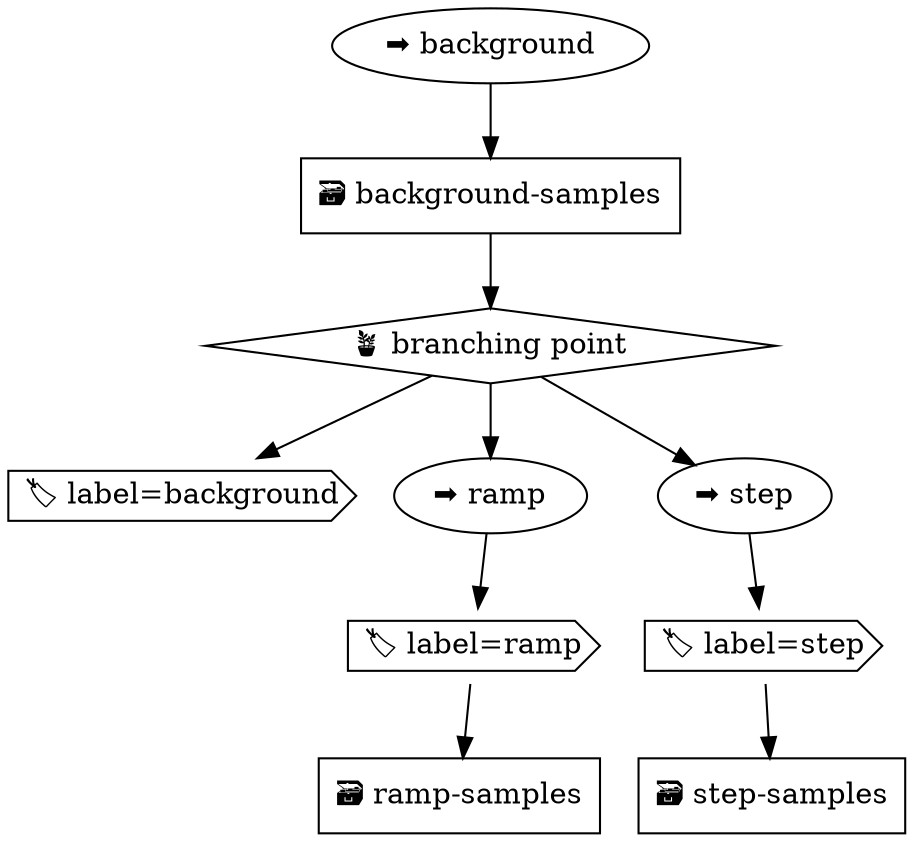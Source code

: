 digraph tree {
    "0x0" [label="➡️ background" tooltip="{
    'background.offset': 0.0,
    'background.signal_length': 256,
    'background.strength': 0.1
}"];
    "0x1" [label="🗃️ background-samples" shape=box];
    "0x2" [label="🪴 branching point" shape=diamond tooltip="[0.333, 0.333, 0.333]"];
    "0x3" [label="🏷️ label=background" shape=cds];
    "0x4" [label="➡️ ramp" tooltip="{'ramp.height': 1.0, 'ramp.length': 128}"];
    "0x5" [label="🏷️ label=ramp" shape=cds];
    "0x6" [label="🗃️ ramp-samples" shape=box];
    "0x7" [label="➡️ step" tooltip="{'step.kernel_size': 10, 'step.length': 128}"];
    "0x8" [label="🏷️ label=step" shape=cds];
    "0x9" [label="🗃️ step-samples" shape=box];
    "0x0" -> "0x1";
    "0x1" -> "0x2";
    "0x2" -> "0x3";
    "0x2" -> "0x4";
    "0x2" -> "0x7";
    "0x4" -> "0x5";
    "0x5" -> "0x6";
    "0x7" -> "0x8";
    "0x8" -> "0x9";
}
